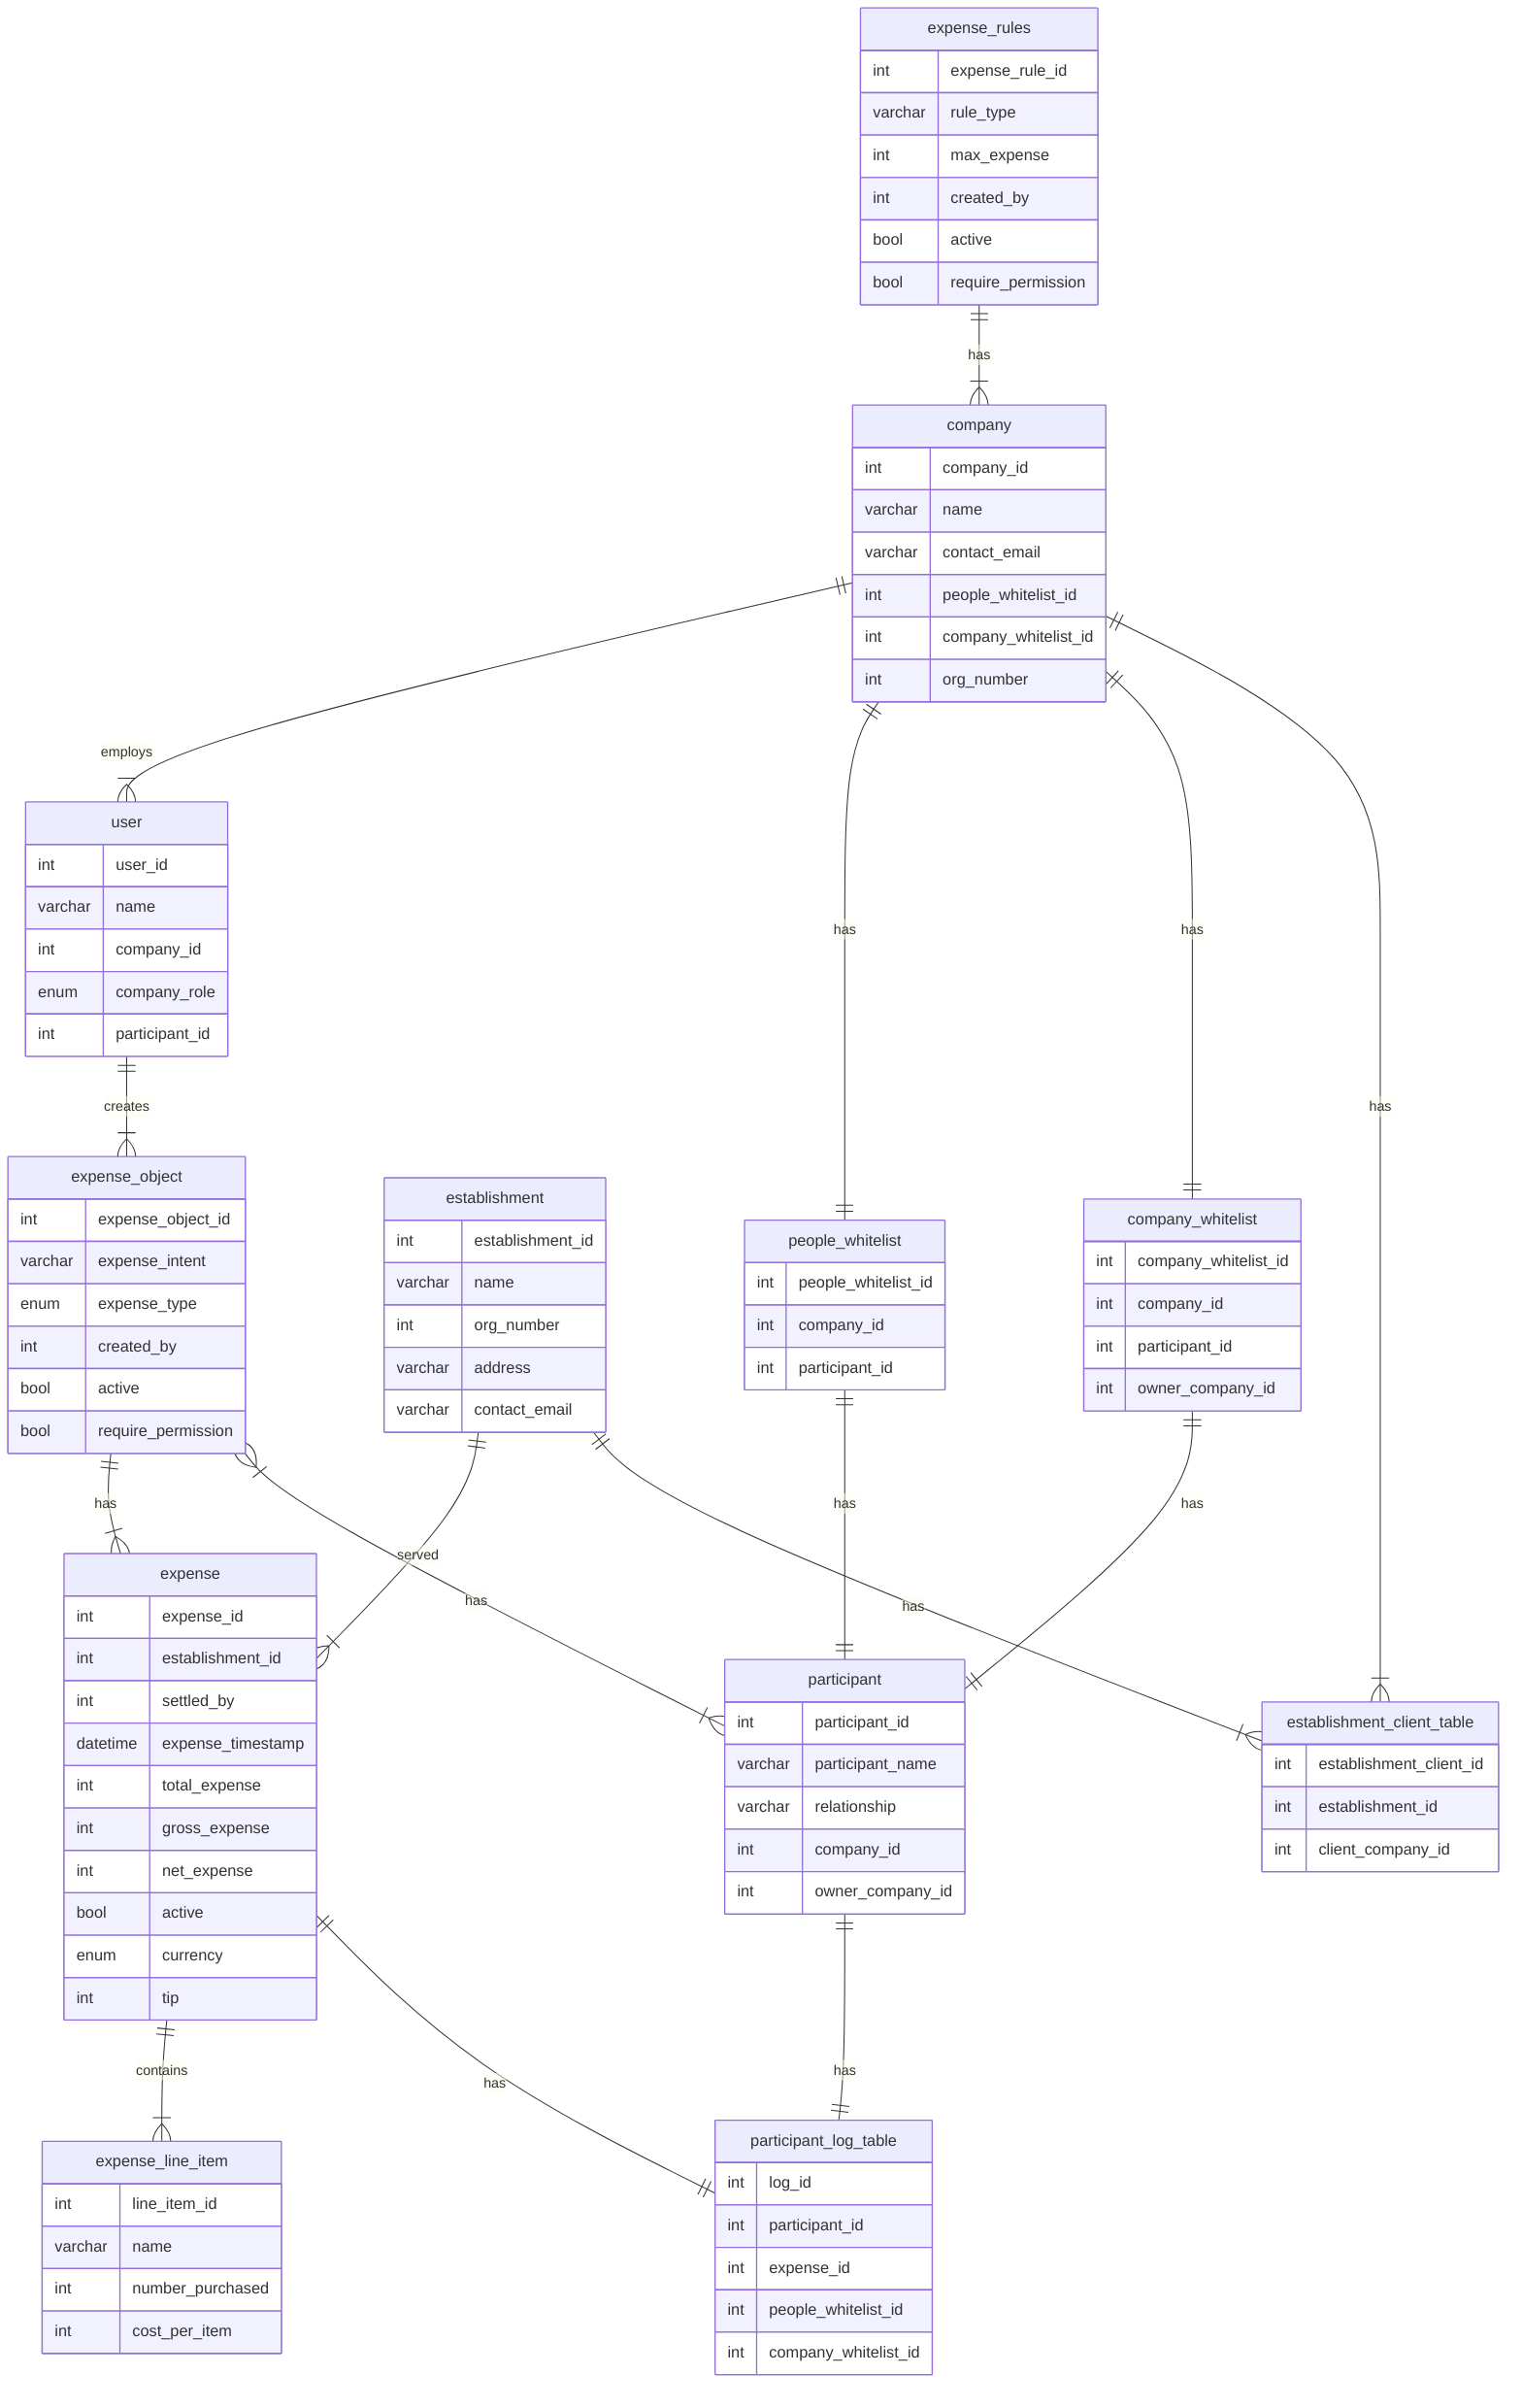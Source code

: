 erDiagram
user {
    int user_id
    varchar name
    int company_id
    enum company_role
    int participant_id
}

company {
    int company_id
    varchar name
    varchar contact_email
    int people_whitelist_id
    int company_whitelist_id
    int org_number
}

company ||--|{  user : employs

expense {
    int expense_id
    int establishment_id
    int settled_by
    datetime expense_timestamp
    int total_expense
    int gross_expense
    int net_expense
    bool active
    enum currency
    int tip
}

expense_object{
    int expense_object_id
    varchar expense_intent
    enum expense_type
    int created_by
    bool active
    bool require_permission
}

expense_rules{
    int expense_rule_id
    varchar rule_type
    int max_expense
    int created_by
    bool active
    bool require_permission
}

expense_rules ||--|{  company : has 

expense_object ||--|{  expense : has 

user ||--|{  expense_object : creates 

expense ||--|{  expense_line_item : contains 
establishment ||--|{  expense : served 


expense_line_item {
    int line_item_id
    varchar name
    int number_purchased
    int cost_per_item
}

establishment {
    int establishment_id
    varchar name
    int org_number
    varchar address
    varchar contact_email
}

people_whitelist {
    int people_whitelist_id
    int company_id
    int participant_id
}
company ||--||  people_whitelist : has 

people_whitelist ||--||  participant : has 

participant {
    int participant_id
    varchar participant_name
    varchar relationship
    int company_id
    int owner_company_id
}

expense_object }|--|{  participant : has 

company_whitelist {
    int company_whitelist_id
    int company_id
    int participant_id
    int owner_company_id

}
company ||--||  company_whitelist : has 

company_whitelist ||--||  participant : has 

participant_log_table {
    int log_id
    int participant_id
    int expense_id
    int people_whitelist_id
    int company_whitelist_id

}

expense ||--||  participant_log_table : has 
participant ||--||  participant_log_table : has 

establishment ||--|{ establishment_client_table : has 
company ||--|{ establishment_client_table : has 

establishment_client_table {
    int establishment_client_id
    int establishment_id
    int client_company_id
}